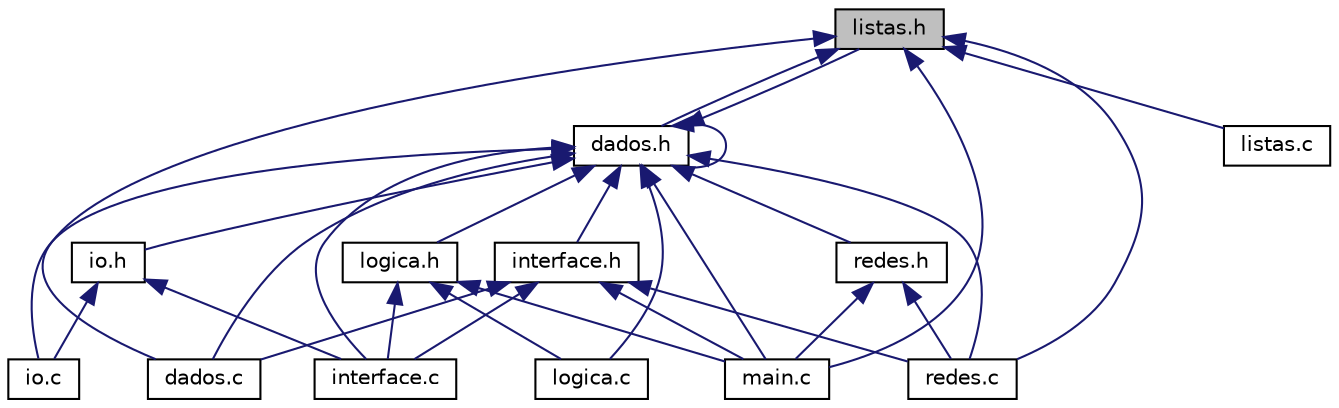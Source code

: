 digraph "listas.h"
{
  edge [fontname="Helvetica",fontsize="10",labelfontname="Helvetica",labelfontsize="10"];
  node [fontname="Helvetica",fontsize="10",shape=record];
  Node2 [label="listas.h",height=0.2,width=0.4,color="black", fillcolor="grey75", style="filled", fontcolor="black"];
  Node2 -> Node3 [dir="back",color="midnightblue",fontsize="10",style="solid",fontname="Helvetica"];
  Node3 [label="dados.h",height=0.2,width=0.4,color="black", fillcolor="white", style="filled",URL="$dados_8h.html",tooltip="Definição do estado e das funções que o manipulam. "];
  Node3 -> Node4 [dir="back",color="midnightblue",fontsize="10",style="solid",fontname="Helvetica"];
  Node4 [label="dados.c",height=0.2,width=0.4,color="black", fillcolor="white", style="filled",URL="$dados_8c.html",tooltip="Construção do código correspondente às funções que dizem respeito ao estado. "];
  Node3 -> Node3 [dir="back",color="midnightblue",fontsize="10",style="solid",fontname="Helvetica"];
  Node3 -> Node2 [dir="back",color="midnightblue",fontsize="10",style="solid",fontname="Helvetica"];
  Node3 -> Node5 [dir="back",color="midnightblue",fontsize="10",style="solid",fontname="Helvetica"];
  Node5 [label="interface.h",height=0.2,width=0.4,color="black", fillcolor="white", style="filled",URL="$interface_8h.html",tooltip="Definição das funções referentes à interface. "];
  Node5 -> Node4 [dir="back",color="midnightblue",fontsize="10",style="solid",fontname="Helvetica"];
  Node5 -> Node6 [dir="back",color="midnightblue",fontsize="10",style="solid",fontname="Helvetica"];
  Node6 [label="interface.c",height=0.2,width=0.4,color="black", fillcolor="white", style="filled",URL="$interface_8c.html",tooltip="Construção do código correspondente às funções que dizem respeito à interface. "];
  Node5 -> Node7 [dir="back",color="midnightblue",fontsize="10",style="solid",fontname="Helvetica"];
  Node7 [label="main.c",height=0.2,width=0.4,color="black", fillcolor="white", style="filled",URL="$main_8c.html",tooltip="Função que controla o progama. "];
  Node5 -> Node8 [dir="back",color="midnightblue",fontsize="10",style="solid",fontname="Helvetica"];
  Node8 [label="redes.c",height=0.2,width=0.4,color="black", fillcolor="white", style="filled",URL="$redes_8c.html",tooltip="Construção do código correspondente às funções que dizem respeito à criação de uma rede neural para a..."];
  Node3 -> Node9 [dir="back",color="midnightblue",fontsize="10",style="solid",fontname="Helvetica"];
  Node9 [label="logica.h",height=0.2,width=0.4,color="black", fillcolor="white", style="filled",URL="$logica_8h.html",tooltip="Definição da lógica do programa e das funções que a manipulam. "];
  Node9 -> Node6 [dir="back",color="midnightblue",fontsize="10",style="solid",fontname="Helvetica"];
  Node9 -> Node10 [dir="back",color="midnightblue",fontsize="10",style="solid",fontname="Helvetica"];
  Node10 [label="logica.c",height=0.2,width=0.4,color="black", fillcolor="white", style="filled",URL="$logica_8c.html",tooltip="Construção do código correspondente às funções que dizem respeito à lógica do programa. "];
  Node9 -> Node7 [dir="back",color="midnightblue",fontsize="10",style="solid",fontname="Helvetica"];
  Node3 -> Node6 [dir="back",color="midnightblue",fontsize="10",style="solid",fontname="Helvetica"];
  Node3 -> Node11 [dir="back",color="midnightblue",fontsize="10",style="solid",fontname="Helvetica"];
  Node11 [label="io.h",height=0.2,width=0.4,color="black", fillcolor="white", style="filled",URL="$io_8h.html",tooltip="Definição das funções referentes à interação do utilizador com o jogo. "];
  Node11 -> Node6 [dir="back",color="midnightblue",fontsize="10",style="solid",fontname="Helvetica"];
  Node11 -> Node12 [dir="back",color="midnightblue",fontsize="10",style="solid",fontname="Helvetica"];
  Node12 [label="io.c",height=0.2,width=0.4,color="black", fillcolor="white", style="filled",URL="$io_8c.html",tooltip="Construção do código correspondente às funções que dizem respeito à interação do utilizador com o jog..."];
  Node3 -> Node12 [dir="back",color="midnightblue",fontsize="10",style="solid",fontname="Helvetica"];
  Node3 -> Node10 [dir="back",color="midnightblue",fontsize="10",style="solid",fontname="Helvetica"];
  Node3 -> Node7 [dir="back",color="midnightblue",fontsize="10",style="solid",fontname="Helvetica"];
  Node3 -> Node13 [dir="back",color="midnightblue",fontsize="10",style="solid",fontname="Helvetica"];
  Node13 [label="redes.h",height=0.2,width=0.4,color="black", fillcolor="white", style="filled",URL="$redes_8h.html",tooltip="Definição das funções que criam ,modificam e analisam a rede. "];
  Node13 -> Node7 [dir="back",color="midnightblue",fontsize="10",style="solid",fontname="Helvetica"];
  Node13 -> Node8 [dir="back",color="midnightblue",fontsize="10",style="solid",fontname="Helvetica"];
  Node3 -> Node8 [dir="back",color="midnightblue",fontsize="10",style="solid",fontname="Helvetica"];
  Node2 -> Node4 [dir="back",color="midnightblue",fontsize="10",style="solid",fontname="Helvetica"];
  Node2 -> Node14 [dir="back",color="midnightblue",fontsize="10",style="solid",fontname="Helvetica"];
  Node14 [label="listas.c",height=0.2,width=0.4,color="black", fillcolor="white", style="filled",URL="$listas_8c.html",tooltip="Construção do código correspondente às funções que dizem respeito às listas ligadas. "];
  Node2 -> Node7 [dir="back",color="midnightblue",fontsize="10",style="solid",fontname="Helvetica"];
  Node2 -> Node8 [dir="back",color="midnightblue",fontsize="10",style="solid",fontname="Helvetica"];
}
